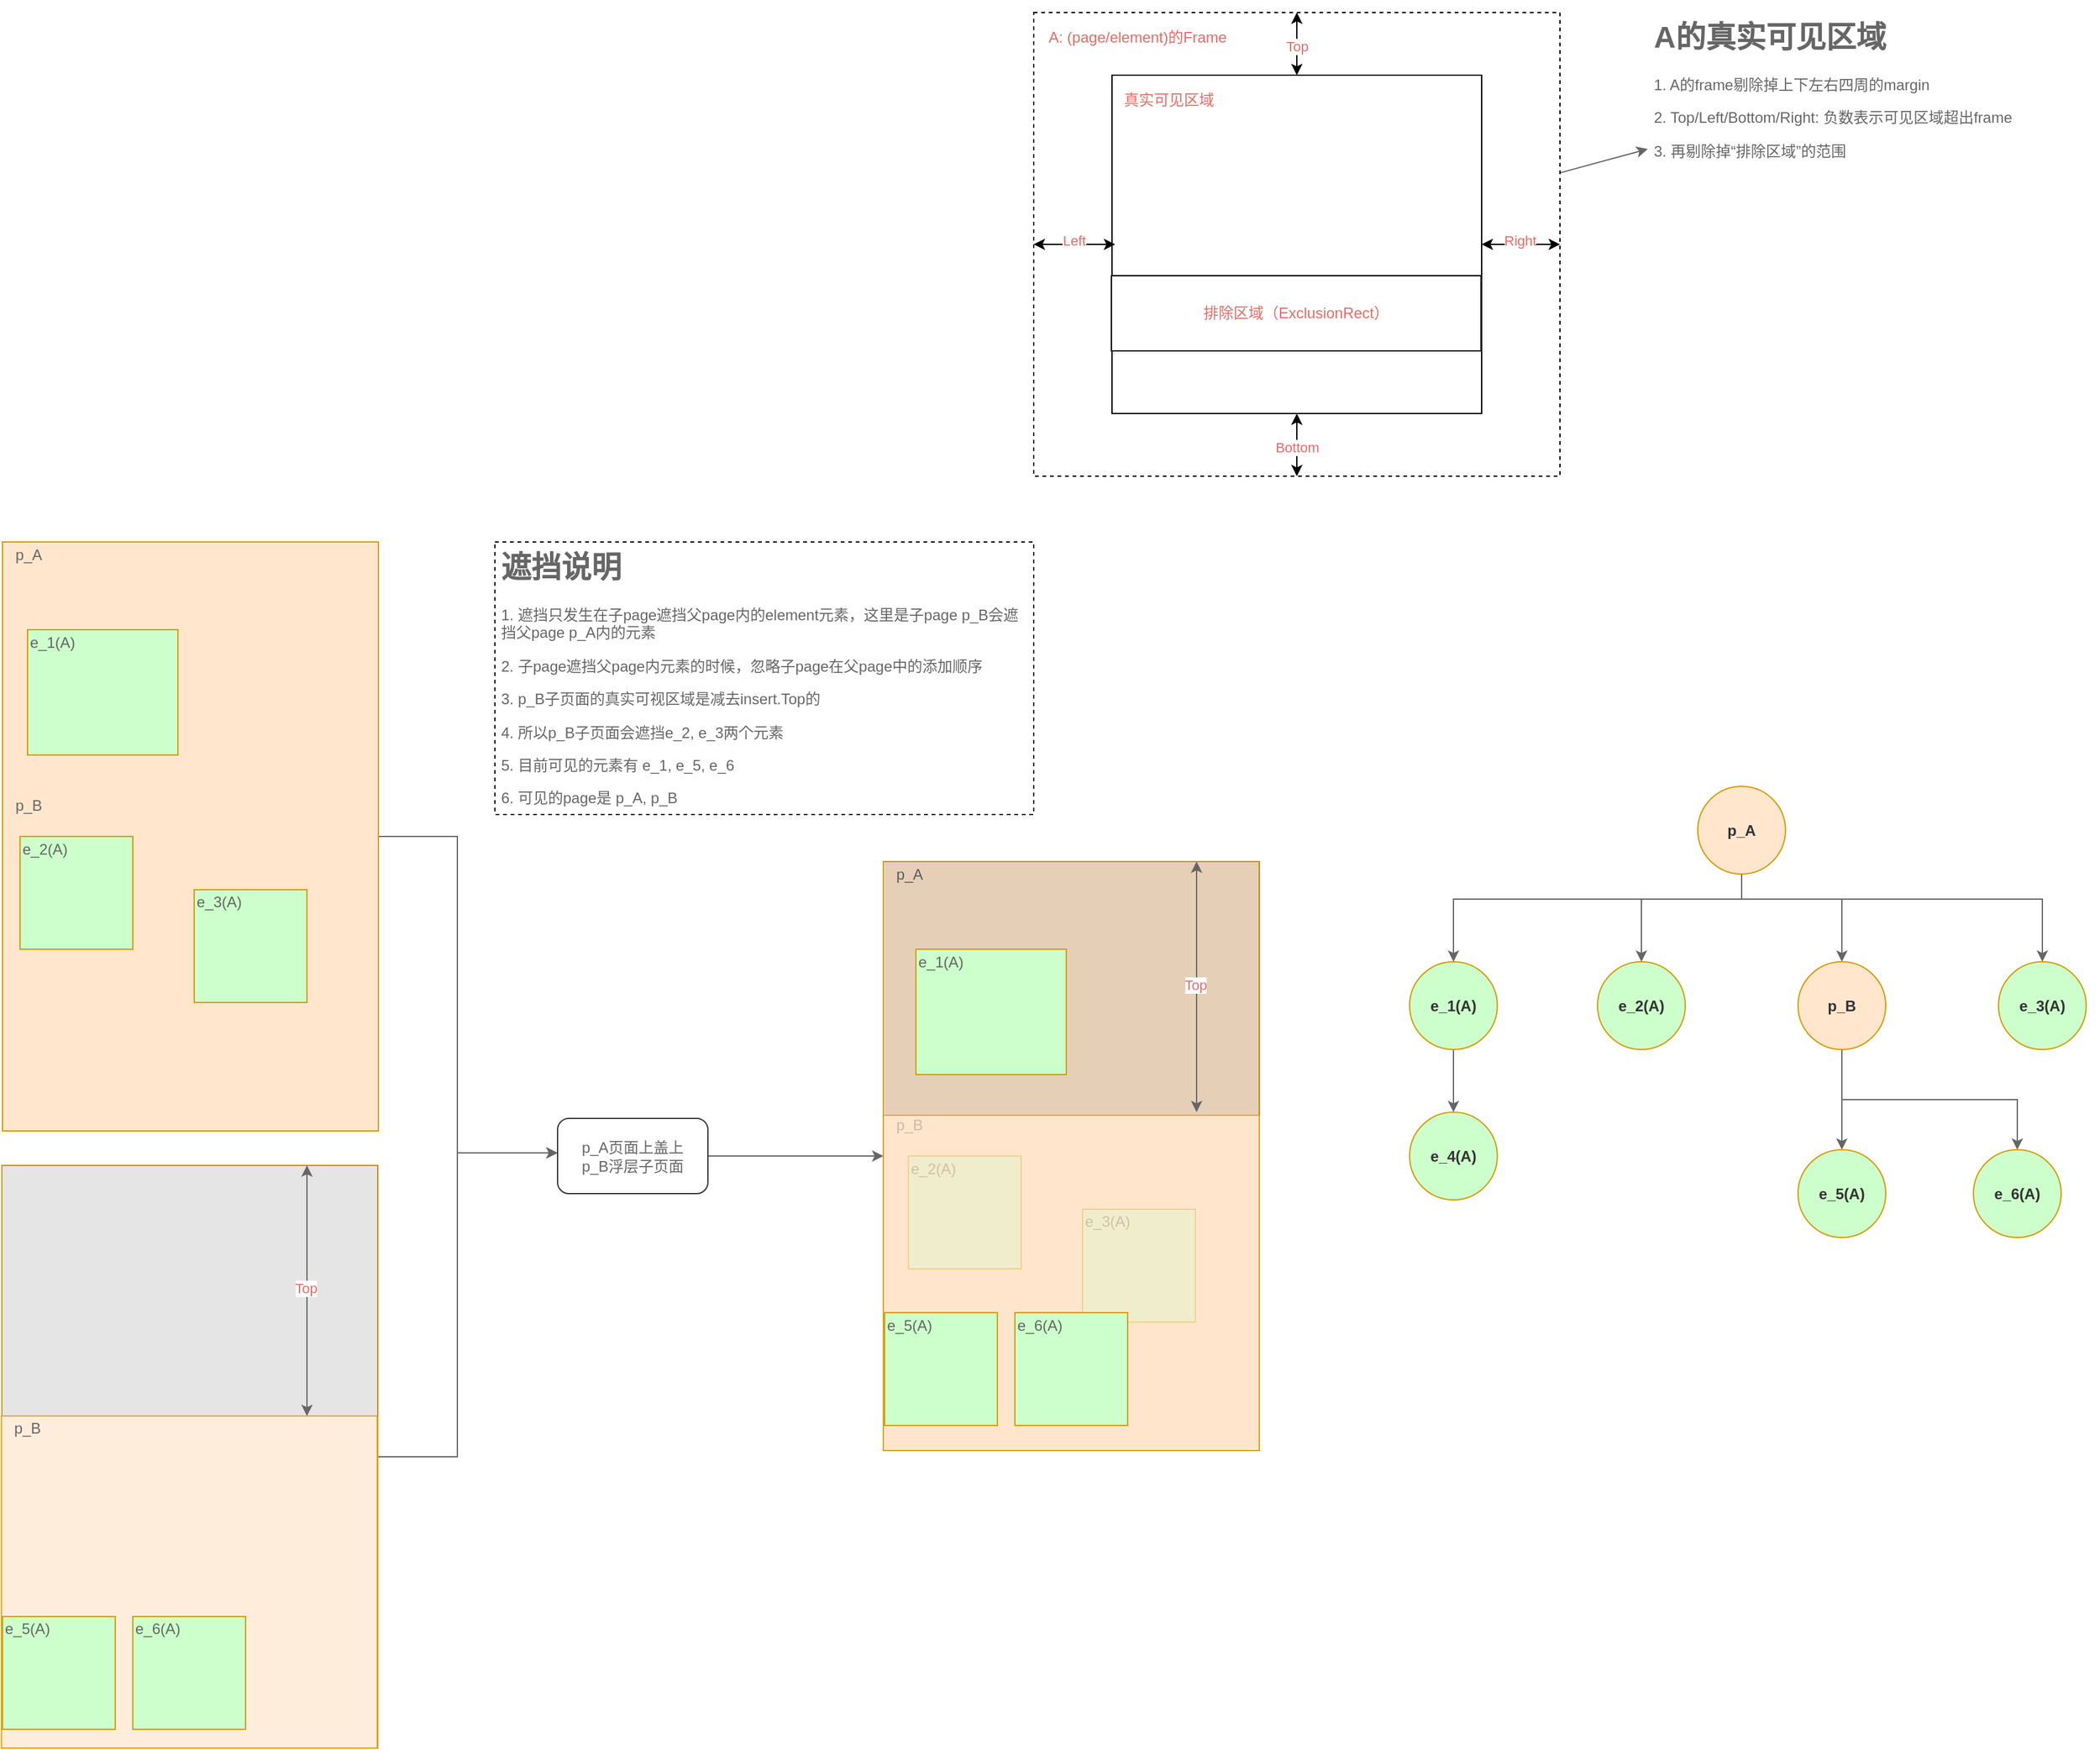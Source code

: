 <mxfile version="14.4.4" type="github">
  <diagram id="W9jGRxqbMgRnqZbA-XCd" name="Page-1">
    <mxGraphModel dx="2858" dy="1131" grid="1" gridSize="10" guides="1" tooltips="1" connect="1" arrows="1" fold="1" page="1" pageScale="1" pageWidth="827" pageHeight="1169" math="0" shadow="0">
      <root>
        <mxCell id="0" />
        <mxCell id="1" parent="0" />
        <mxCell id="3qNBonYtIeFeS5FYhXrz-159" style="rounded=0;orthogonalLoop=1;jettySize=auto;html=1;fontColor=#666666;strokeColor=#666666;" edge="1" parent="1" source="3qNBonYtIeFeS5FYhXrz-142" target="3qNBonYtIeFeS5FYhXrz-157">
          <mxGeometry relative="1" as="geometry" />
        </mxCell>
        <mxCell id="3qNBonYtIeFeS5FYhXrz-142" value="" style="rounded=0;whiteSpace=wrap;html=1;fontColor=#EA6B66;align=left;fillColor=none;dashed=1;" vertex="1" parent="1">
          <mxGeometry x="110" y="190" width="420" height="370" as="geometry" />
        </mxCell>
        <mxCell id="3qNBonYtIeFeS5FYhXrz-143" value="" style="rounded=0;whiteSpace=wrap;html=1;fontColor=#EA6B66;align=left;" vertex="1" parent="1">
          <mxGeometry x="172.5" y="240" width="295" height="270" as="geometry" />
        </mxCell>
        <mxCell id="3qNBonYtIeFeS5FYhXrz-145" value="" style="endArrow=classic;startArrow=classic;html=1;fontColor=#EA6B66;exitX=0.5;exitY=0;exitDx=0;exitDy=0;entryX=0.5;entryY=0;entryDx=0;entryDy=0;" edge="1" parent="1" source="3qNBonYtIeFeS5FYhXrz-143" target="3qNBonYtIeFeS5FYhXrz-142">
          <mxGeometry width="50" height="50" relative="1" as="geometry">
            <mxPoint x="310" y="170" as="sourcePoint" />
            <mxPoint x="360" y="120" as="targetPoint" />
          </mxGeometry>
        </mxCell>
        <mxCell id="3qNBonYtIeFeS5FYhXrz-147" value="Top" style="edgeLabel;html=1;align=center;verticalAlign=middle;resizable=0;points=[];fontColor=#EA6B66;" vertex="1" connectable="0" parent="3qNBonYtIeFeS5FYhXrz-145">
          <mxGeometry x="-0.08" y="-3" relative="1" as="geometry">
            <mxPoint x="-3" as="offset" />
          </mxGeometry>
        </mxCell>
        <mxCell id="3qNBonYtIeFeS5FYhXrz-148" value="" style="endArrow=classic;startArrow=classic;html=1;fontColor=#EA6B66;exitX=0.5;exitY=1;exitDx=0;exitDy=0;entryX=0.5;entryY=1;entryDx=0;entryDy=0;" edge="1" parent="1" source="3qNBonYtIeFeS5FYhXrz-142" target="3qNBonYtIeFeS5FYhXrz-143">
          <mxGeometry width="50" height="50" relative="1" as="geometry">
            <mxPoint x="350" y="570" as="sourcePoint" />
            <mxPoint x="350" y="520" as="targetPoint" />
          </mxGeometry>
        </mxCell>
        <mxCell id="3qNBonYtIeFeS5FYhXrz-149" value="Bottom" style="edgeLabel;html=1;align=center;verticalAlign=middle;resizable=0;points=[];fontColor=#EA6B66;" vertex="1" connectable="0" parent="3qNBonYtIeFeS5FYhXrz-148">
          <mxGeometry x="-0.08" y="-3" relative="1" as="geometry">
            <mxPoint x="-3" as="offset" />
          </mxGeometry>
        </mxCell>
        <mxCell id="3qNBonYtIeFeS5FYhXrz-150" value="" style="endArrow=classic;startArrow=classic;html=1;fontColor=#EA6B66;exitX=1;exitY=0.5;exitDx=0;exitDy=0;entryX=1;entryY=0.5;entryDx=0;entryDy=0;" edge="1" parent="1" source="3qNBonYtIeFeS5FYhXrz-142" target="3qNBonYtIeFeS5FYhXrz-143">
          <mxGeometry width="50" height="50" relative="1" as="geometry">
            <mxPoint x="560" y="420" as="sourcePoint" />
            <mxPoint x="560" y="370" as="targetPoint" />
          </mxGeometry>
        </mxCell>
        <mxCell id="3qNBonYtIeFeS5FYhXrz-151" value="Right" style="edgeLabel;html=1;align=center;verticalAlign=middle;resizable=0;points=[];fontColor=#EA6B66;" vertex="1" connectable="0" parent="3qNBonYtIeFeS5FYhXrz-150">
          <mxGeometry x="-0.08" y="-3" relative="1" as="geometry">
            <mxPoint x="-3" as="offset" />
          </mxGeometry>
        </mxCell>
        <mxCell id="3qNBonYtIeFeS5FYhXrz-152" value="" style="endArrow=classic;startArrow=classic;html=1;fontColor=#EA6B66;" edge="1" parent="1">
          <mxGeometry width="50" height="50" relative="1" as="geometry">
            <mxPoint x="175" y="375" as="sourcePoint" />
            <mxPoint x="110" y="375" as="targetPoint" />
          </mxGeometry>
        </mxCell>
        <mxCell id="3qNBonYtIeFeS5FYhXrz-153" value="Left" style="edgeLabel;html=1;align=center;verticalAlign=middle;resizable=0;points=[];fontColor=#EA6B66;" vertex="1" connectable="0" parent="3qNBonYtIeFeS5FYhXrz-152">
          <mxGeometry x="-0.08" y="-3" relative="1" as="geometry">
            <mxPoint x="-3" as="offset" />
          </mxGeometry>
        </mxCell>
        <mxCell id="3qNBonYtIeFeS5FYhXrz-154" value="真实可见区域" style="text;html=1;strokeColor=none;fillColor=none;align=left;verticalAlign=middle;whiteSpace=wrap;rounded=0;fontColor=#EA6B66;" vertex="1" parent="1">
          <mxGeometry x="180" y="250" width="80" height="20" as="geometry" />
        </mxCell>
        <mxCell id="3qNBonYtIeFeS5FYhXrz-155" value="A: (page/element)的Frame" style="text;html=1;strokeColor=none;fillColor=none;align=left;verticalAlign=middle;whiteSpace=wrap;rounded=0;fontColor=#EA6B66;" vertex="1" parent="1">
          <mxGeometry x="120" y="200" width="160" height="20" as="geometry" />
        </mxCell>
        <mxCell id="3qNBonYtIeFeS5FYhXrz-156" value="排除区域（ExclusionRect）" style="rounded=0;whiteSpace=wrap;html=1;fillColor=#ffffff;fontColor=#EA6B66;align=center;" vertex="1" parent="1">
          <mxGeometry x="172" y="400" width="295" height="60" as="geometry" />
        </mxCell>
        <mxCell id="3qNBonYtIeFeS5FYhXrz-157" value="&lt;h1&gt;A的真实可见区域&lt;/h1&gt;&lt;p&gt;1. A的frame剔除掉上下左右四周的margin&lt;br&gt;&lt;/p&gt;&lt;p&gt;2. Top/Left/Bottom/Right: 负数表示可见区域超出frame&lt;br&gt;&lt;/p&gt;&lt;p&gt;3. 再剔除掉“排除区域”的范围&lt;/p&gt;" style="text;html=1;strokeColor=none;fillColor=none;spacing=5;spacingTop=-20;whiteSpace=wrap;overflow=hidden;rounded=0;align=left;fontColor=#666666;" vertex="1" parent="1">
          <mxGeometry x="600" y="190" width="360" height="120" as="geometry" />
        </mxCell>
        <mxCell id="3qNBonYtIeFeS5FYhXrz-176" style="edgeStyle=orthogonalEdgeStyle;rounded=0;orthogonalLoop=1;jettySize=auto;html=1;strokeColor=#666666;fontColor=#666666;" edge="1" parent="1" source="3qNBonYtIeFeS5FYhXrz-162" target="3qNBonYtIeFeS5FYhXrz-175">
          <mxGeometry relative="1" as="geometry" />
        </mxCell>
        <mxCell id="3qNBonYtIeFeS5FYhXrz-162" value="&lt;b&gt;&lt;font color=&quot;#333333&quot;&gt;e_1(A)&lt;/font&gt;&lt;/b&gt;" style="ellipse;whiteSpace=wrap;html=1;aspect=fixed;strokeColor=#d79b00;fillColor=#CCFFCC;" vertex="1" parent="1">
          <mxGeometry x="410" y="947.5" width="70" height="70" as="geometry" />
        </mxCell>
        <mxCell id="3qNBonYtIeFeS5FYhXrz-166" style="edgeStyle=orthogonalEdgeStyle;rounded=0;orthogonalLoop=1;jettySize=auto;html=1;strokeColor=#666666;fontColor=#666666;" edge="1" parent="1" source="3qNBonYtIeFeS5FYhXrz-163" target="3qNBonYtIeFeS5FYhXrz-162">
          <mxGeometry relative="1" as="geometry">
            <Array as="points">
              <mxPoint x="675" y="897.5" />
              <mxPoint x="445" y="897.5" />
            </Array>
          </mxGeometry>
        </mxCell>
        <mxCell id="3qNBonYtIeFeS5FYhXrz-167" style="edgeStyle=orthogonalEdgeStyle;rounded=0;orthogonalLoop=1;jettySize=auto;html=1;strokeColor=#666666;fontColor=#666666;" edge="1" parent="1" source="3qNBonYtIeFeS5FYhXrz-163" target="3qNBonYtIeFeS5FYhXrz-164">
          <mxGeometry relative="1" as="geometry">
            <Array as="points">
              <mxPoint x="675" y="897.5" />
              <mxPoint x="595" y="897.5" />
            </Array>
          </mxGeometry>
        </mxCell>
        <mxCell id="3qNBonYtIeFeS5FYhXrz-168" style="edgeStyle=orthogonalEdgeStyle;rounded=0;orthogonalLoop=1;jettySize=auto;html=1;strokeColor=#666666;fontColor=#666666;" edge="1" parent="1" source="3qNBonYtIeFeS5FYhXrz-163" target="3qNBonYtIeFeS5FYhXrz-165">
          <mxGeometry relative="1" as="geometry">
            <Array as="points">
              <mxPoint x="675" y="897.5" />
              <mxPoint x="755" y="897.5" />
            </Array>
          </mxGeometry>
        </mxCell>
        <mxCell id="3qNBonYtIeFeS5FYhXrz-170" style="edgeStyle=orthogonalEdgeStyle;rounded=0;orthogonalLoop=1;jettySize=auto;html=1;strokeColor=#666666;fontColor=#666666;" edge="1" parent="1" source="3qNBonYtIeFeS5FYhXrz-163" target="3qNBonYtIeFeS5FYhXrz-169">
          <mxGeometry relative="1" as="geometry">
            <Array as="points">
              <mxPoint x="675" y="897.5" />
              <mxPoint x="915" y="897.5" />
            </Array>
          </mxGeometry>
        </mxCell>
        <mxCell id="3qNBonYtIeFeS5FYhXrz-163" value="&lt;b&gt;&lt;font color=&quot;#333333&quot;&gt;p_A&lt;/font&gt;&lt;/b&gt;" style="ellipse;whiteSpace=wrap;html=1;aspect=fixed;strokeColor=#d79b00;fillColor=#ffe6cc;" vertex="1" parent="1">
          <mxGeometry x="640" y="807.5" width="70" height="70" as="geometry" />
        </mxCell>
        <mxCell id="3qNBonYtIeFeS5FYhXrz-164" value="&lt;b&gt;&lt;font color=&quot;#333333&quot;&gt;e_2(A)&lt;/font&gt;&lt;/b&gt;" style="ellipse;whiteSpace=wrap;html=1;aspect=fixed;strokeColor=#d79b00;fillColor=#CCFFCC;" vertex="1" parent="1">
          <mxGeometry x="560" y="947.5" width="70" height="70" as="geometry" />
        </mxCell>
        <mxCell id="3qNBonYtIeFeS5FYhXrz-186" style="edgeStyle=orthogonalEdgeStyle;rounded=0;orthogonalLoop=1;jettySize=auto;html=1;strokeColor=#666666;fontColor=#666666;" edge="1" parent="1" source="3qNBonYtIeFeS5FYhXrz-165" target="3qNBonYtIeFeS5FYhXrz-184">
          <mxGeometry relative="1" as="geometry" />
        </mxCell>
        <mxCell id="3qNBonYtIeFeS5FYhXrz-187" style="edgeStyle=orthogonalEdgeStyle;rounded=0;orthogonalLoop=1;jettySize=auto;html=1;strokeColor=#666666;fontColor=#666666;" edge="1" parent="1" source="3qNBonYtIeFeS5FYhXrz-165" target="3qNBonYtIeFeS5FYhXrz-185">
          <mxGeometry relative="1" as="geometry">
            <Array as="points">
              <mxPoint x="755" y="1057.5" />
              <mxPoint x="895" y="1057.5" />
            </Array>
          </mxGeometry>
        </mxCell>
        <mxCell id="3qNBonYtIeFeS5FYhXrz-165" value="&lt;b&gt;&lt;font color=&quot;#333333&quot;&gt;p_B&lt;/font&gt;&lt;/b&gt;" style="ellipse;whiteSpace=wrap;html=1;aspect=fixed;strokeColor=#d79b00;fillColor=#ffe6cc;" vertex="1" parent="1">
          <mxGeometry x="720" y="947.5" width="70" height="70" as="geometry" />
        </mxCell>
        <mxCell id="3qNBonYtIeFeS5FYhXrz-169" value="&lt;b&gt;&lt;font color=&quot;#333333&quot;&gt;e_3(A)&lt;/font&gt;&lt;/b&gt;" style="ellipse;whiteSpace=wrap;html=1;aspect=fixed;strokeColor=#d79b00;fillColor=#CCFFCC;" vertex="1" parent="1">
          <mxGeometry x="880" y="947.5" width="70" height="70" as="geometry" />
        </mxCell>
        <mxCell id="3qNBonYtIeFeS5FYhXrz-175" value="&lt;b&gt;&lt;font color=&quot;#333333&quot;&gt;e_4(A)&lt;/font&gt;&lt;/b&gt;" style="ellipse;whiteSpace=wrap;html=1;aspect=fixed;strokeColor=#d79b00;fillColor=#CCFFCC;" vertex="1" parent="1">
          <mxGeometry x="410" y="1067.5" width="70" height="70" as="geometry" />
        </mxCell>
        <mxCell id="3qNBonYtIeFeS5FYhXrz-184" value="&lt;b&gt;&lt;font color=&quot;#333333&quot;&gt;e_5(A)&lt;/font&gt;&lt;/b&gt;" style="ellipse;whiteSpace=wrap;html=1;aspect=fixed;strokeColor=#d79b00;fillColor=#CCFFCC;" vertex="1" parent="1">
          <mxGeometry x="720" y="1097.5" width="70" height="70" as="geometry" />
        </mxCell>
        <mxCell id="3qNBonYtIeFeS5FYhXrz-185" value="&lt;b&gt;&lt;font color=&quot;#333333&quot;&gt;e_6(A)&lt;/font&gt;&lt;/b&gt;" style="ellipse;whiteSpace=wrap;html=1;aspect=fixed;strokeColor=#d79b00;fillColor=#CCFFCC;" vertex="1" parent="1">
          <mxGeometry x="860" y="1097.5" width="70" height="70" as="geometry" />
        </mxCell>
        <mxCell id="3qNBonYtIeFeS5FYhXrz-228" style="edgeStyle=orthogonalEdgeStyle;rounded=0;orthogonalLoop=1;jettySize=auto;html=1;strokeColor=#666666;fontColor=#666666;" edge="1" parent="1" source="3qNBonYtIeFeS5FYhXrz-194" target="3qNBonYtIeFeS5FYhXrz-230">
          <mxGeometry relative="1" as="geometry">
            <mxPoint x="-150" y="1100" as="targetPoint" />
            <Array as="points">
              <mxPoint x="-350" y="848" />
              <mxPoint x="-350" y="1100" />
            </Array>
          </mxGeometry>
        </mxCell>
        <mxCell id="3qNBonYtIeFeS5FYhXrz-194" value="" style="whiteSpace=wrap;html=1;fontColor=#666666;align=left;strokeColor=#D79B00;fillColor=#FFE6CC;" vertex="1" parent="1">
          <mxGeometry x="-713" y="612.5" width="300" height="470" as="geometry" />
        </mxCell>
        <mxCell id="3qNBonYtIeFeS5FYhXrz-195" value="p_A" style="text;html=1;fillColor=none;align=center;verticalAlign=middle;whiteSpace=wrap;rounded=0;fontColor=#666666;" vertex="1" parent="1">
          <mxGeometry x="-712.5" y="612.5" width="40" height="20" as="geometry" />
        </mxCell>
        <mxCell id="3qNBonYtIeFeS5FYhXrz-196" value="" style="whiteSpace=wrap;html=1;fontColor=#666666;align=center;fillColor=#CCFFCC;strokeColor=#D79B00;" vertex="1" parent="1">
          <mxGeometry x="-693" y="682.5" width="120" height="100" as="geometry" />
        </mxCell>
        <mxCell id="3qNBonYtIeFeS5FYhXrz-197" value="&lt;br&gt;" style="whiteSpace=wrap;html=1;fontColor=#666666;align=center;fillColor=#CCFFCC;strokeColor=#D79B00;" vertex="1" parent="1">
          <mxGeometry x="-699" y="847.5" width="90" height="90" as="geometry" />
        </mxCell>
        <mxCell id="3qNBonYtIeFeS5FYhXrz-198" value="e_1(A)" style="text;html=1;fillColor=none;align=center;verticalAlign=middle;whiteSpace=wrap;rounded=0;fontColor=#666666;" vertex="1" parent="1">
          <mxGeometry x="-693" y="682.5" width="40" height="20" as="geometry" />
        </mxCell>
        <mxCell id="3qNBonYtIeFeS5FYhXrz-199" value="e_2(A)" style="text;html=1;fillColor=none;align=center;verticalAlign=middle;whiteSpace=wrap;rounded=0;fontColor=#666666;" vertex="1" parent="1">
          <mxGeometry x="-699" y="847.5" width="40" height="20" as="geometry" />
        </mxCell>
        <mxCell id="3qNBonYtIeFeS5FYhXrz-200" value="" style="whiteSpace=wrap;html=1;fontColor=#666666;align=center;fillColor=#CCFFCC;strokeColor=#D79B00;" vertex="1" parent="1">
          <mxGeometry x="-560" y="890" width="90" height="90" as="geometry" />
        </mxCell>
        <mxCell id="3qNBonYtIeFeS5FYhXrz-201" value="e_3(A)" style="text;html=1;fillColor=none;align=center;verticalAlign=middle;whiteSpace=wrap;rounded=0;fontColor=#666666;" vertex="1" parent="1">
          <mxGeometry x="-560" y="890" width="40" height="20" as="geometry" />
        </mxCell>
        <mxCell id="3qNBonYtIeFeS5FYhXrz-203" value="p_B" style="text;html=1;fillColor=none;align=center;verticalAlign=middle;whiteSpace=wrap;rounded=0;fontColor=#666666;" vertex="1" parent="1">
          <mxGeometry x="-712" y="812.5" width="40" height="20" as="geometry" />
        </mxCell>
        <mxCell id="3qNBonYtIeFeS5FYhXrz-226" style="edgeStyle=orthogonalEdgeStyle;rounded=0;orthogonalLoop=1;jettySize=auto;html=1;strokeColor=#666666;fontColor=#666666;" edge="1" parent="1" source="3qNBonYtIeFeS5FYhXrz-217" target="3qNBonYtIeFeS5FYhXrz-230">
          <mxGeometry relative="1" as="geometry">
            <mxPoint x="-150" y="1100" as="targetPoint" />
            <Array as="points">
              <mxPoint x="-350" y="1342" />
              <mxPoint x="-350" y="1100" />
            </Array>
          </mxGeometry>
        </mxCell>
        <mxCell id="3qNBonYtIeFeS5FYhXrz-217" value="" style="whiteSpace=wrap;html=1;fontColor=#666666;align=left;strokeColor=#D79B00;fillColor=none;" vertex="1" parent="1">
          <mxGeometry x="-713.5" y="1110" width="300" height="465" as="geometry" />
        </mxCell>
        <mxCell id="3qNBonYtIeFeS5FYhXrz-218" value="" style="whiteSpace=wrap;html=1;fontColor=#666666;align=left;strokeColor=#D79B00;fillColor=#FFE6CC;opacity=70;" vertex="1" parent="1">
          <mxGeometry x="-714" y="1310" width="300" height="265" as="geometry" />
        </mxCell>
        <mxCell id="3qNBonYtIeFeS5FYhXrz-219" value="p_B" style="text;html=1;fillColor=none;align=center;verticalAlign=middle;whiteSpace=wrap;rounded=0;fontColor=#666666;" vertex="1" parent="1">
          <mxGeometry x="-713" y="1310" width="40" height="20" as="geometry" />
        </mxCell>
        <mxCell id="3qNBonYtIeFeS5FYhXrz-220" value="&lt;br&gt;" style="whiteSpace=wrap;html=1;fontColor=#666666;align=center;fillColor=#CCFFCC;strokeColor=#D79B00;" vertex="1" parent="1">
          <mxGeometry x="-713" y="1470" width="90" height="90" as="geometry" />
        </mxCell>
        <mxCell id="3qNBonYtIeFeS5FYhXrz-221" value="e_5(A)" style="text;html=1;fillColor=none;align=center;verticalAlign=middle;whiteSpace=wrap;rounded=0;fontColor=#666666;" vertex="1" parent="1">
          <mxGeometry x="-713" y="1470" width="40" height="20" as="geometry" />
        </mxCell>
        <mxCell id="3qNBonYtIeFeS5FYhXrz-222" value="&lt;br&gt;" style="whiteSpace=wrap;html=1;fontColor=#666666;align=center;fillColor=#CCFFCC;strokeColor=#D79B00;" vertex="1" parent="1">
          <mxGeometry x="-609" y="1470" width="90" height="90" as="geometry" />
        </mxCell>
        <mxCell id="3qNBonYtIeFeS5FYhXrz-223" value="" style="whiteSpace=wrap;html=1;fontColor=#666666;align=left;opacity=10;strokeColor=none;fillColor=#000000;" vertex="1" parent="1">
          <mxGeometry x="-713" y="1110" width="300" height="200" as="geometry" />
        </mxCell>
        <mxCell id="3qNBonYtIeFeS5FYhXrz-250" style="edgeStyle=orthogonalEdgeStyle;rounded=0;orthogonalLoop=1;jettySize=auto;html=1;strokeColor=#666666;fontColor=#666666;" edge="1" parent="1" source="3qNBonYtIeFeS5FYhXrz-230" target="3qNBonYtIeFeS5FYhXrz-231">
          <mxGeometry relative="1" as="geometry" />
        </mxCell>
        <mxCell id="3qNBonYtIeFeS5FYhXrz-230" value="&lt;span&gt;p_A页面上盖上&lt;/span&gt;&lt;br&gt;&lt;span&gt;p_B浮层子页面&lt;/span&gt;" style="rounded=1;whiteSpace=wrap;html=1;strokeColor=#333333;fillColor=none;fontColor=#666666;align=center;" vertex="1" parent="1">
          <mxGeometry x="-270" y="1072.5" width="120" height="60" as="geometry" />
        </mxCell>
        <mxCell id="3qNBonYtIeFeS5FYhXrz-231" value="" style="whiteSpace=wrap;html=1;fontColor=#666666;align=left;strokeColor=#D79B00;fillColor=#FFE6CC;" vertex="1" parent="1">
          <mxGeometry x="-10" y="867.5" width="300" height="470" as="geometry" />
        </mxCell>
        <mxCell id="3qNBonYtIeFeS5FYhXrz-232" value="p_A" style="text;html=1;fillColor=none;align=center;verticalAlign=middle;whiteSpace=wrap;rounded=0;fontColor=#666666;" vertex="1" parent="1">
          <mxGeometry x="-9.5" y="867.5" width="40" height="20" as="geometry" />
        </mxCell>
        <mxCell id="3qNBonYtIeFeS5FYhXrz-239" value="p_B" style="text;html=1;fillColor=none;align=center;verticalAlign=middle;whiteSpace=wrap;rounded=0;fontColor=#666666;" vertex="1" parent="1">
          <mxGeometry x="-9" y="1067.5" width="40" height="20" as="geometry" />
        </mxCell>
        <mxCell id="3qNBonYtIeFeS5FYhXrz-253" value="p_B" style="text;html=1;fillColor=none;align=center;verticalAlign=middle;whiteSpace=wrap;rounded=0;fontColor=#666666;" vertex="1" parent="1">
          <mxGeometry x="-9" y="1067.5" width="40" height="20" as="geometry" />
        </mxCell>
        <mxCell id="3qNBonYtIeFeS5FYhXrz-257" value="" style="whiteSpace=wrap;html=1;fontColor=#666666;align=left;opacity=10;strokeColor=none;fillColor=#000000;" vertex="1" parent="1">
          <mxGeometry x="-9" y="867.5" width="300" height="202.5" as="geometry" />
        </mxCell>
        <mxCell id="3qNBonYtIeFeS5FYhXrz-258" value="e_6(A)" style="text;html=1;fillColor=none;align=center;verticalAlign=middle;whiteSpace=wrap;rounded=0;fontColor=#666666;" vertex="1" parent="1">
          <mxGeometry x="-609" y="1470" width="40" height="20" as="geometry" />
        </mxCell>
        <mxCell id="3qNBonYtIeFeS5FYhXrz-260" value="&lt;h1&gt;遮挡说明&lt;/h1&gt;&lt;p&gt;1. 遮挡只发生在子page遮挡父page内的element元素，这里是子page p_B会遮挡父page p_A内的元素&lt;/p&gt;&lt;p&gt;2. 子page遮挡父page内元素的时候，忽略子page在父page中的添加顺序&lt;br&gt;&lt;/p&gt;&lt;p&gt;3. p_B子页面的真实可视区域是减去insert.Top的&lt;br&gt;&lt;/p&gt;&lt;p&gt;4. 所以p_B子页面会遮挡e_2, e_3两个元素&lt;/p&gt;&lt;p&gt;5. 目前可见的元素有 e_1, e_5, e_6&lt;br&gt;&lt;/p&gt;&lt;p&gt;6. 可见的page是 p_A, p_B&lt;/p&gt;" style="text;html=1;fillColor=none;spacing=5;spacingTop=-20;whiteSpace=wrap;overflow=hidden;rounded=0;align=left;fontColor=#666666;strokeColor=#000000;dashed=1;" vertex="1" parent="1">
          <mxGeometry x="-320" y="612.5" width="430" height="217.5" as="geometry" />
        </mxCell>
        <mxCell id="3qNBonYtIeFeS5FYhXrz-264" value="" style="whiteSpace=wrap;html=1;fontColor=#666666;align=center;fillColor=#CCFFCC;strokeColor=#D79B00;" vertex="1" parent="1">
          <mxGeometry x="16" y="937.5" width="120" height="100" as="geometry" />
        </mxCell>
        <mxCell id="3qNBonYtIeFeS5FYhXrz-265" value="&lt;br&gt;" style="whiteSpace=wrap;html=1;fontColor=#666666;align=center;fillColor=#CCFFCC;strokeColor=#D79B00;" vertex="1" parent="1">
          <mxGeometry x="10" y="1102.5" width="90" height="90" as="geometry" />
        </mxCell>
        <mxCell id="3qNBonYtIeFeS5FYhXrz-266" value="e_1(A)" style="text;html=1;fillColor=none;align=center;verticalAlign=middle;whiteSpace=wrap;rounded=0;fontColor=#666666;" vertex="1" parent="1">
          <mxGeometry x="16" y="937.5" width="40" height="20" as="geometry" />
        </mxCell>
        <mxCell id="3qNBonYtIeFeS5FYhXrz-267" value="e_2(A)" style="text;html=1;fillColor=none;align=center;verticalAlign=middle;whiteSpace=wrap;rounded=0;fontColor=#666666;" vertex="1" parent="1">
          <mxGeometry x="10" y="1102.5" width="40" height="20" as="geometry" />
        </mxCell>
        <mxCell id="3qNBonYtIeFeS5FYhXrz-268" value="" style="whiteSpace=wrap;html=1;fontColor=#666666;align=center;fillColor=#CCFFCC;strokeColor=#D79B00;" vertex="1" parent="1">
          <mxGeometry x="149" y="1145" width="90" height="90" as="geometry" />
        </mxCell>
        <mxCell id="3qNBonYtIeFeS5FYhXrz-269" value="e_3(A)" style="text;html=1;fillColor=none;align=center;verticalAlign=middle;whiteSpace=wrap;rounded=0;fontColor=#666666;" vertex="1" parent="1">
          <mxGeometry x="149" y="1145" width="40" height="20" as="geometry" />
        </mxCell>
        <mxCell id="3qNBonYtIeFeS5FYhXrz-270" value="" style="whiteSpace=wrap;html=1;fontColor=#666666;align=left;strokeColor=#D79B00;fillColor=#FFE6CC;opacity=70;" vertex="1" parent="1">
          <mxGeometry x="-10" y="1070" width="300" height="267.5" as="geometry" />
        </mxCell>
        <mxCell id="3qNBonYtIeFeS5FYhXrz-271" value="&lt;br&gt;" style="whiteSpace=wrap;html=1;fontColor=#666666;align=center;fillColor=#CCFFCC;strokeColor=#D79B00;" vertex="1" parent="1">
          <mxGeometry x="-9" y="1227.5" width="90" height="90" as="geometry" />
        </mxCell>
        <mxCell id="3qNBonYtIeFeS5FYhXrz-272" value="e_5(A)" style="text;html=1;fillColor=none;align=center;verticalAlign=middle;whiteSpace=wrap;rounded=0;fontColor=#666666;" vertex="1" parent="1">
          <mxGeometry x="-9" y="1227.5" width="40" height="20" as="geometry" />
        </mxCell>
        <mxCell id="3qNBonYtIeFeS5FYhXrz-273" value="&lt;br&gt;" style="whiteSpace=wrap;html=1;fontColor=#666666;align=center;fillColor=#CCFFCC;strokeColor=#D79B00;" vertex="1" parent="1">
          <mxGeometry x="95" y="1227.5" width="90" height="90" as="geometry" />
        </mxCell>
        <mxCell id="3qNBonYtIeFeS5FYhXrz-274" value="e_6(A)" style="text;html=1;fillColor=none;align=center;verticalAlign=middle;whiteSpace=wrap;rounded=0;fontColor=#666666;" vertex="1" parent="1">
          <mxGeometry x="95" y="1227.5" width="40" height="20" as="geometry" />
        </mxCell>
        <mxCell id="3qNBonYtIeFeS5FYhXrz-275" value="" style="endArrow=classic;startArrow=classic;html=1;strokeColor=#666666;fontColor=#666666;" edge="1" parent="1">
          <mxGeometry width="50" height="50" relative="1" as="geometry">
            <mxPoint x="-470" y="1310" as="sourcePoint" />
            <mxPoint x="-470" y="1110" as="targetPoint" />
          </mxGeometry>
        </mxCell>
        <mxCell id="3qNBonYtIeFeS5FYhXrz-276" value="&lt;font color=&quot;#ea6b66&quot;&gt;Top&lt;/font&gt;" style="edgeLabel;html=1;align=center;verticalAlign=middle;resizable=0;points=[];fontColor=#666666;" vertex="1" connectable="0" parent="3qNBonYtIeFeS5FYhXrz-275">
          <mxGeometry x="0.02" y="1" relative="1" as="geometry">
            <mxPoint as="offset" />
          </mxGeometry>
        </mxCell>
        <mxCell id="3qNBonYtIeFeS5FYhXrz-277" value="" style="endArrow=classic;startArrow=classic;html=1;strokeColor=#666666;fontColor=#666666;" edge="1" parent="1">
          <mxGeometry width="50" height="50" relative="1" as="geometry">
            <mxPoint x="240" y="1067.5" as="sourcePoint" />
            <mxPoint x="240" y="867.5" as="targetPoint" />
          </mxGeometry>
        </mxCell>
        <mxCell id="3qNBonYtIeFeS5FYhXrz-278" value="&lt;font color=&quot;#ea6b66&quot;&gt;Top&lt;/font&gt;" style="edgeLabel;html=1;align=center;verticalAlign=middle;resizable=0;points=[];fontColor=#666666;" vertex="1" connectable="0" parent="3qNBonYtIeFeS5FYhXrz-277">
          <mxGeometry x="0.02" y="1" relative="1" as="geometry">
            <mxPoint as="offset" />
          </mxGeometry>
        </mxCell>
      </root>
    </mxGraphModel>
  </diagram>
</mxfile>
